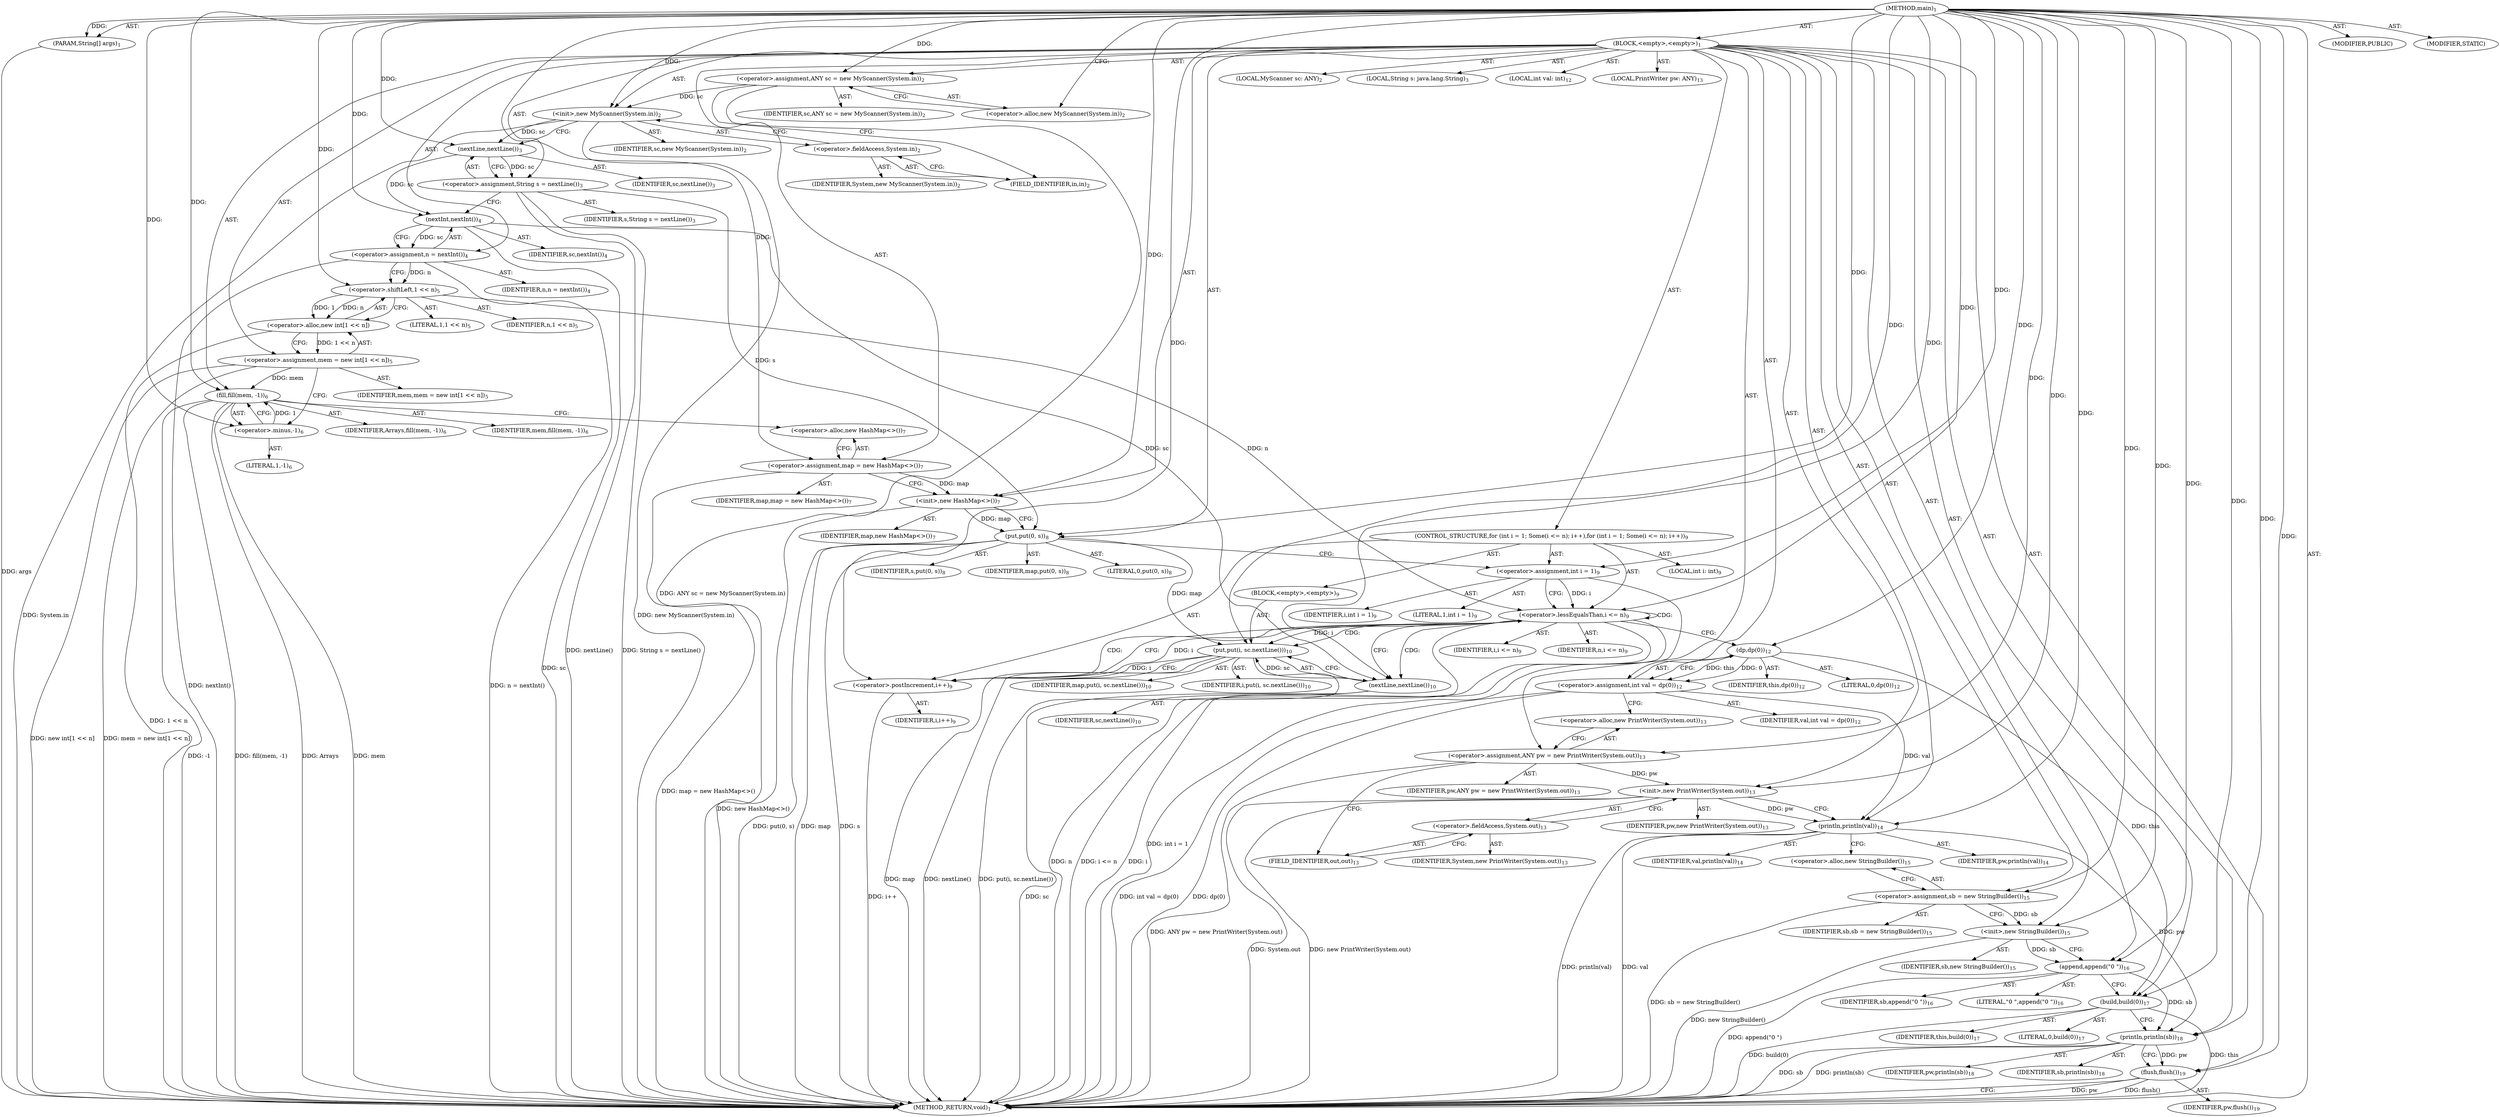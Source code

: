 digraph "main" {  
"21" [label = <(METHOD,main)<SUB>1</SUB>> ]
"22" [label = <(PARAM,String[] args)<SUB>1</SUB>> ]
"23" [label = <(BLOCK,&lt;empty&gt;,&lt;empty&gt;)<SUB>1</SUB>> ]
"4" [label = <(LOCAL,MyScanner sc: ANY)<SUB>2</SUB>> ]
"24" [label = <(&lt;operator&gt;.assignment,ANY sc = new MyScanner(System.in))<SUB>2</SUB>> ]
"25" [label = <(IDENTIFIER,sc,ANY sc = new MyScanner(System.in))<SUB>2</SUB>> ]
"26" [label = <(&lt;operator&gt;.alloc,new MyScanner(System.in))<SUB>2</SUB>> ]
"27" [label = <(&lt;init&gt;,new MyScanner(System.in))<SUB>2</SUB>> ]
"3" [label = <(IDENTIFIER,sc,new MyScanner(System.in))<SUB>2</SUB>> ]
"28" [label = <(&lt;operator&gt;.fieldAccess,System.in)<SUB>2</SUB>> ]
"29" [label = <(IDENTIFIER,System,new MyScanner(System.in))<SUB>2</SUB>> ]
"30" [label = <(FIELD_IDENTIFIER,in,in)<SUB>2</SUB>> ]
"31" [label = <(LOCAL,String s: java.lang.String)<SUB>3</SUB>> ]
"32" [label = <(&lt;operator&gt;.assignment,String s = nextLine())<SUB>3</SUB>> ]
"33" [label = <(IDENTIFIER,s,String s = nextLine())<SUB>3</SUB>> ]
"34" [label = <(nextLine,nextLine())<SUB>3</SUB>> ]
"35" [label = <(IDENTIFIER,sc,nextLine())<SUB>3</SUB>> ]
"36" [label = <(&lt;operator&gt;.assignment,n = nextInt())<SUB>4</SUB>> ]
"37" [label = <(IDENTIFIER,n,n = nextInt())<SUB>4</SUB>> ]
"38" [label = <(nextInt,nextInt())<SUB>4</SUB>> ]
"39" [label = <(IDENTIFIER,sc,nextInt())<SUB>4</SUB>> ]
"40" [label = <(&lt;operator&gt;.assignment,mem = new int[1 &lt;&lt; n])<SUB>5</SUB>> ]
"41" [label = <(IDENTIFIER,mem,mem = new int[1 &lt;&lt; n])<SUB>5</SUB>> ]
"42" [label = <(&lt;operator&gt;.alloc,new int[1 &lt;&lt; n])> ]
"43" [label = <(&lt;operator&gt;.shiftLeft,1 &lt;&lt; n)<SUB>5</SUB>> ]
"44" [label = <(LITERAL,1,1 &lt;&lt; n)<SUB>5</SUB>> ]
"45" [label = <(IDENTIFIER,n,1 &lt;&lt; n)<SUB>5</SUB>> ]
"46" [label = <(fill,fill(mem, -1))<SUB>6</SUB>> ]
"47" [label = <(IDENTIFIER,Arrays,fill(mem, -1))<SUB>6</SUB>> ]
"48" [label = <(IDENTIFIER,mem,fill(mem, -1))<SUB>6</SUB>> ]
"49" [label = <(&lt;operator&gt;.minus,-1)<SUB>6</SUB>> ]
"50" [label = <(LITERAL,1,-1)<SUB>6</SUB>> ]
"51" [label = <(&lt;operator&gt;.assignment,map = new HashMap&lt;&gt;())<SUB>7</SUB>> ]
"52" [label = <(IDENTIFIER,map,map = new HashMap&lt;&gt;())<SUB>7</SUB>> ]
"53" [label = <(&lt;operator&gt;.alloc,new HashMap&lt;&gt;())<SUB>7</SUB>> ]
"54" [label = <(&lt;init&gt;,new HashMap&lt;&gt;())<SUB>7</SUB>> ]
"55" [label = <(IDENTIFIER,map,new HashMap&lt;&gt;())<SUB>7</SUB>> ]
"56" [label = <(put,put(0, s))<SUB>8</SUB>> ]
"57" [label = <(IDENTIFIER,map,put(0, s))<SUB>8</SUB>> ]
"58" [label = <(LITERAL,0,put(0, s))<SUB>8</SUB>> ]
"59" [label = <(IDENTIFIER,s,put(0, s))<SUB>8</SUB>> ]
"60" [label = <(CONTROL_STRUCTURE,for (int i = 1; Some(i &lt;= n); i++),for (int i = 1; Some(i &lt;= n); i++))<SUB>9</SUB>> ]
"61" [label = <(LOCAL,int i: int)<SUB>9</SUB>> ]
"62" [label = <(&lt;operator&gt;.assignment,int i = 1)<SUB>9</SUB>> ]
"63" [label = <(IDENTIFIER,i,int i = 1)<SUB>9</SUB>> ]
"64" [label = <(LITERAL,1,int i = 1)<SUB>9</SUB>> ]
"65" [label = <(&lt;operator&gt;.lessEqualsThan,i &lt;= n)<SUB>9</SUB>> ]
"66" [label = <(IDENTIFIER,i,i &lt;= n)<SUB>9</SUB>> ]
"67" [label = <(IDENTIFIER,n,i &lt;= n)<SUB>9</SUB>> ]
"68" [label = <(&lt;operator&gt;.postIncrement,i++)<SUB>9</SUB>> ]
"69" [label = <(IDENTIFIER,i,i++)<SUB>9</SUB>> ]
"70" [label = <(BLOCK,&lt;empty&gt;,&lt;empty&gt;)<SUB>9</SUB>> ]
"71" [label = <(put,put(i, sc.nextLine()))<SUB>10</SUB>> ]
"72" [label = <(IDENTIFIER,map,put(i, sc.nextLine()))<SUB>10</SUB>> ]
"73" [label = <(IDENTIFIER,i,put(i, sc.nextLine()))<SUB>10</SUB>> ]
"74" [label = <(nextLine,nextLine())<SUB>10</SUB>> ]
"75" [label = <(IDENTIFIER,sc,nextLine())<SUB>10</SUB>> ]
"76" [label = <(LOCAL,int val: int)<SUB>12</SUB>> ]
"77" [label = <(&lt;operator&gt;.assignment,int val = dp(0))<SUB>12</SUB>> ]
"78" [label = <(IDENTIFIER,val,int val = dp(0))<SUB>12</SUB>> ]
"79" [label = <(dp,dp(0))<SUB>12</SUB>> ]
"80" [label = <(IDENTIFIER,this,dp(0))<SUB>12</SUB>> ]
"81" [label = <(LITERAL,0,dp(0))<SUB>12</SUB>> ]
"6" [label = <(LOCAL,PrintWriter pw: ANY)<SUB>13</SUB>> ]
"82" [label = <(&lt;operator&gt;.assignment,ANY pw = new PrintWriter(System.out))<SUB>13</SUB>> ]
"83" [label = <(IDENTIFIER,pw,ANY pw = new PrintWriter(System.out))<SUB>13</SUB>> ]
"84" [label = <(&lt;operator&gt;.alloc,new PrintWriter(System.out))<SUB>13</SUB>> ]
"85" [label = <(&lt;init&gt;,new PrintWriter(System.out))<SUB>13</SUB>> ]
"5" [label = <(IDENTIFIER,pw,new PrintWriter(System.out))<SUB>13</SUB>> ]
"86" [label = <(&lt;operator&gt;.fieldAccess,System.out)<SUB>13</SUB>> ]
"87" [label = <(IDENTIFIER,System,new PrintWriter(System.out))<SUB>13</SUB>> ]
"88" [label = <(FIELD_IDENTIFIER,out,out)<SUB>13</SUB>> ]
"89" [label = <(println,println(val))<SUB>14</SUB>> ]
"90" [label = <(IDENTIFIER,pw,println(val))<SUB>14</SUB>> ]
"91" [label = <(IDENTIFIER,val,println(val))<SUB>14</SUB>> ]
"92" [label = <(&lt;operator&gt;.assignment,sb = new StringBuilder())<SUB>15</SUB>> ]
"93" [label = <(IDENTIFIER,sb,sb = new StringBuilder())<SUB>15</SUB>> ]
"94" [label = <(&lt;operator&gt;.alloc,new StringBuilder())<SUB>15</SUB>> ]
"95" [label = <(&lt;init&gt;,new StringBuilder())<SUB>15</SUB>> ]
"96" [label = <(IDENTIFIER,sb,new StringBuilder())<SUB>15</SUB>> ]
"97" [label = <(append,append(&quot;0 &quot;))<SUB>16</SUB>> ]
"98" [label = <(IDENTIFIER,sb,append(&quot;0 &quot;))<SUB>16</SUB>> ]
"99" [label = <(LITERAL,&quot;0 &quot;,append(&quot;0 &quot;))<SUB>16</SUB>> ]
"100" [label = <(build,build(0))<SUB>17</SUB>> ]
"101" [label = <(IDENTIFIER,this,build(0))<SUB>17</SUB>> ]
"102" [label = <(LITERAL,0,build(0))<SUB>17</SUB>> ]
"103" [label = <(println,println(sb))<SUB>18</SUB>> ]
"104" [label = <(IDENTIFIER,pw,println(sb))<SUB>18</SUB>> ]
"105" [label = <(IDENTIFIER,sb,println(sb))<SUB>18</SUB>> ]
"106" [label = <(flush,flush())<SUB>19</SUB>> ]
"107" [label = <(IDENTIFIER,pw,flush())<SUB>19</SUB>> ]
"108" [label = <(MODIFIER,PUBLIC)> ]
"109" [label = <(MODIFIER,STATIC)> ]
"110" [label = <(METHOD_RETURN,void)<SUB>1</SUB>> ]
  "21" -> "22"  [ label = "AST: "] 
  "21" -> "23"  [ label = "AST: "] 
  "21" -> "108"  [ label = "AST: "] 
  "21" -> "109"  [ label = "AST: "] 
  "21" -> "110"  [ label = "AST: "] 
  "23" -> "4"  [ label = "AST: "] 
  "23" -> "24"  [ label = "AST: "] 
  "23" -> "27"  [ label = "AST: "] 
  "23" -> "31"  [ label = "AST: "] 
  "23" -> "32"  [ label = "AST: "] 
  "23" -> "36"  [ label = "AST: "] 
  "23" -> "40"  [ label = "AST: "] 
  "23" -> "46"  [ label = "AST: "] 
  "23" -> "51"  [ label = "AST: "] 
  "23" -> "54"  [ label = "AST: "] 
  "23" -> "56"  [ label = "AST: "] 
  "23" -> "60"  [ label = "AST: "] 
  "23" -> "76"  [ label = "AST: "] 
  "23" -> "77"  [ label = "AST: "] 
  "23" -> "6"  [ label = "AST: "] 
  "23" -> "82"  [ label = "AST: "] 
  "23" -> "85"  [ label = "AST: "] 
  "23" -> "89"  [ label = "AST: "] 
  "23" -> "92"  [ label = "AST: "] 
  "23" -> "95"  [ label = "AST: "] 
  "23" -> "97"  [ label = "AST: "] 
  "23" -> "100"  [ label = "AST: "] 
  "23" -> "103"  [ label = "AST: "] 
  "23" -> "106"  [ label = "AST: "] 
  "24" -> "25"  [ label = "AST: "] 
  "24" -> "26"  [ label = "AST: "] 
  "27" -> "3"  [ label = "AST: "] 
  "27" -> "28"  [ label = "AST: "] 
  "28" -> "29"  [ label = "AST: "] 
  "28" -> "30"  [ label = "AST: "] 
  "32" -> "33"  [ label = "AST: "] 
  "32" -> "34"  [ label = "AST: "] 
  "34" -> "35"  [ label = "AST: "] 
  "36" -> "37"  [ label = "AST: "] 
  "36" -> "38"  [ label = "AST: "] 
  "38" -> "39"  [ label = "AST: "] 
  "40" -> "41"  [ label = "AST: "] 
  "40" -> "42"  [ label = "AST: "] 
  "42" -> "43"  [ label = "AST: "] 
  "43" -> "44"  [ label = "AST: "] 
  "43" -> "45"  [ label = "AST: "] 
  "46" -> "47"  [ label = "AST: "] 
  "46" -> "48"  [ label = "AST: "] 
  "46" -> "49"  [ label = "AST: "] 
  "49" -> "50"  [ label = "AST: "] 
  "51" -> "52"  [ label = "AST: "] 
  "51" -> "53"  [ label = "AST: "] 
  "54" -> "55"  [ label = "AST: "] 
  "56" -> "57"  [ label = "AST: "] 
  "56" -> "58"  [ label = "AST: "] 
  "56" -> "59"  [ label = "AST: "] 
  "60" -> "61"  [ label = "AST: "] 
  "60" -> "62"  [ label = "AST: "] 
  "60" -> "65"  [ label = "AST: "] 
  "60" -> "68"  [ label = "AST: "] 
  "60" -> "70"  [ label = "AST: "] 
  "62" -> "63"  [ label = "AST: "] 
  "62" -> "64"  [ label = "AST: "] 
  "65" -> "66"  [ label = "AST: "] 
  "65" -> "67"  [ label = "AST: "] 
  "68" -> "69"  [ label = "AST: "] 
  "70" -> "71"  [ label = "AST: "] 
  "71" -> "72"  [ label = "AST: "] 
  "71" -> "73"  [ label = "AST: "] 
  "71" -> "74"  [ label = "AST: "] 
  "74" -> "75"  [ label = "AST: "] 
  "77" -> "78"  [ label = "AST: "] 
  "77" -> "79"  [ label = "AST: "] 
  "79" -> "80"  [ label = "AST: "] 
  "79" -> "81"  [ label = "AST: "] 
  "82" -> "83"  [ label = "AST: "] 
  "82" -> "84"  [ label = "AST: "] 
  "85" -> "5"  [ label = "AST: "] 
  "85" -> "86"  [ label = "AST: "] 
  "86" -> "87"  [ label = "AST: "] 
  "86" -> "88"  [ label = "AST: "] 
  "89" -> "90"  [ label = "AST: "] 
  "89" -> "91"  [ label = "AST: "] 
  "92" -> "93"  [ label = "AST: "] 
  "92" -> "94"  [ label = "AST: "] 
  "95" -> "96"  [ label = "AST: "] 
  "97" -> "98"  [ label = "AST: "] 
  "97" -> "99"  [ label = "AST: "] 
  "100" -> "101"  [ label = "AST: "] 
  "100" -> "102"  [ label = "AST: "] 
  "103" -> "104"  [ label = "AST: "] 
  "103" -> "105"  [ label = "AST: "] 
  "106" -> "107"  [ label = "AST: "] 
  "24" -> "30"  [ label = "CFG: "] 
  "27" -> "34"  [ label = "CFG: "] 
  "32" -> "38"  [ label = "CFG: "] 
  "36" -> "43"  [ label = "CFG: "] 
  "40" -> "49"  [ label = "CFG: "] 
  "46" -> "53"  [ label = "CFG: "] 
  "51" -> "54"  [ label = "CFG: "] 
  "54" -> "56"  [ label = "CFG: "] 
  "56" -> "62"  [ label = "CFG: "] 
  "77" -> "84"  [ label = "CFG: "] 
  "82" -> "88"  [ label = "CFG: "] 
  "85" -> "89"  [ label = "CFG: "] 
  "89" -> "94"  [ label = "CFG: "] 
  "92" -> "95"  [ label = "CFG: "] 
  "95" -> "97"  [ label = "CFG: "] 
  "97" -> "100"  [ label = "CFG: "] 
  "100" -> "103"  [ label = "CFG: "] 
  "103" -> "106"  [ label = "CFG: "] 
  "106" -> "110"  [ label = "CFG: "] 
  "26" -> "24"  [ label = "CFG: "] 
  "28" -> "27"  [ label = "CFG: "] 
  "34" -> "32"  [ label = "CFG: "] 
  "38" -> "36"  [ label = "CFG: "] 
  "42" -> "40"  [ label = "CFG: "] 
  "49" -> "46"  [ label = "CFG: "] 
  "53" -> "51"  [ label = "CFG: "] 
  "62" -> "65"  [ label = "CFG: "] 
  "65" -> "74"  [ label = "CFG: "] 
  "65" -> "79"  [ label = "CFG: "] 
  "68" -> "65"  [ label = "CFG: "] 
  "79" -> "77"  [ label = "CFG: "] 
  "84" -> "82"  [ label = "CFG: "] 
  "86" -> "85"  [ label = "CFG: "] 
  "94" -> "92"  [ label = "CFG: "] 
  "30" -> "28"  [ label = "CFG: "] 
  "43" -> "42"  [ label = "CFG: "] 
  "71" -> "68"  [ label = "CFG: "] 
  "88" -> "86"  [ label = "CFG: "] 
  "74" -> "71"  [ label = "CFG: "] 
  "21" -> "26"  [ label = "CFG: "] 
  "22" -> "110"  [ label = "DDG: args"] 
  "24" -> "110"  [ label = "DDG: ANY sc = new MyScanner(System.in)"] 
  "27" -> "110"  [ label = "DDG: System.in"] 
  "27" -> "110"  [ label = "DDG: new MyScanner(System.in)"] 
  "32" -> "110"  [ label = "DDG: nextLine()"] 
  "32" -> "110"  [ label = "DDG: String s = nextLine()"] 
  "38" -> "110"  [ label = "DDG: sc"] 
  "36" -> "110"  [ label = "DDG: nextInt()"] 
  "36" -> "110"  [ label = "DDG: n = nextInt()"] 
  "42" -> "110"  [ label = "DDG: 1 &lt;&lt; n"] 
  "40" -> "110"  [ label = "DDG: new int[1 &lt;&lt; n]"] 
  "40" -> "110"  [ label = "DDG: mem = new int[1 &lt;&lt; n]"] 
  "46" -> "110"  [ label = "DDG: mem"] 
  "46" -> "110"  [ label = "DDG: -1"] 
  "46" -> "110"  [ label = "DDG: fill(mem, -1)"] 
  "51" -> "110"  [ label = "DDG: map = new HashMap&lt;&gt;()"] 
  "54" -> "110"  [ label = "DDG: new HashMap&lt;&gt;()"] 
  "56" -> "110"  [ label = "DDG: map"] 
  "56" -> "110"  [ label = "DDG: s"] 
  "56" -> "110"  [ label = "DDG: put(0, s)"] 
  "62" -> "110"  [ label = "DDG: int i = 1"] 
  "65" -> "110"  [ label = "DDG: i"] 
  "65" -> "110"  [ label = "DDG: n"] 
  "65" -> "110"  [ label = "DDG: i &lt;= n"] 
  "77" -> "110"  [ label = "DDG: dp(0)"] 
  "77" -> "110"  [ label = "DDG: int val = dp(0)"] 
  "82" -> "110"  [ label = "DDG: ANY pw = new PrintWriter(System.out)"] 
  "85" -> "110"  [ label = "DDG: System.out"] 
  "85" -> "110"  [ label = "DDG: new PrintWriter(System.out)"] 
  "89" -> "110"  [ label = "DDG: val"] 
  "89" -> "110"  [ label = "DDG: println(val)"] 
  "92" -> "110"  [ label = "DDG: sb = new StringBuilder()"] 
  "95" -> "110"  [ label = "DDG: new StringBuilder()"] 
  "97" -> "110"  [ label = "DDG: append(&quot;0 &quot;)"] 
  "100" -> "110"  [ label = "DDG: this"] 
  "100" -> "110"  [ label = "DDG: build(0)"] 
  "103" -> "110"  [ label = "DDG: sb"] 
  "103" -> "110"  [ label = "DDG: println(sb)"] 
  "106" -> "110"  [ label = "DDG: pw"] 
  "106" -> "110"  [ label = "DDG: flush()"] 
  "71" -> "110"  [ label = "DDG: map"] 
  "74" -> "110"  [ label = "DDG: sc"] 
  "71" -> "110"  [ label = "DDG: nextLine()"] 
  "71" -> "110"  [ label = "DDG: put(i, sc.nextLine())"] 
  "68" -> "110"  [ label = "DDG: i++"] 
  "46" -> "110"  [ label = "DDG: Arrays"] 
  "21" -> "22"  [ label = "DDG: "] 
  "21" -> "24"  [ label = "DDG: "] 
  "34" -> "32"  [ label = "DDG: sc"] 
  "38" -> "36"  [ label = "DDG: sc"] 
  "42" -> "40"  [ label = "DDG: 1 &lt;&lt; n"] 
  "21" -> "51"  [ label = "DDG: "] 
  "79" -> "77"  [ label = "DDG: this"] 
  "79" -> "77"  [ label = "DDG: 0"] 
  "21" -> "82"  [ label = "DDG: "] 
  "21" -> "92"  [ label = "DDG: "] 
  "24" -> "27"  [ label = "DDG: sc"] 
  "21" -> "27"  [ label = "DDG: "] 
  "21" -> "46"  [ label = "DDG: "] 
  "40" -> "46"  [ label = "DDG: mem"] 
  "49" -> "46"  [ label = "DDG: 1"] 
  "51" -> "54"  [ label = "DDG: map"] 
  "21" -> "54"  [ label = "DDG: "] 
  "54" -> "56"  [ label = "DDG: map"] 
  "21" -> "56"  [ label = "DDG: "] 
  "32" -> "56"  [ label = "DDG: s"] 
  "21" -> "62"  [ label = "DDG: "] 
  "82" -> "85"  [ label = "DDG: pw"] 
  "21" -> "85"  [ label = "DDG: "] 
  "85" -> "89"  [ label = "DDG: pw"] 
  "21" -> "89"  [ label = "DDG: "] 
  "77" -> "89"  [ label = "DDG: val"] 
  "92" -> "95"  [ label = "DDG: sb"] 
  "21" -> "95"  [ label = "DDG: "] 
  "95" -> "97"  [ label = "DDG: sb"] 
  "21" -> "97"  [ label = "DDG: "] 
  "79" -> "100"  [ label = "DDG: this"] 
  "21" -> "100"  [ label = "DDG: "] 
  "89" -> "103"  [ label = "DDG: pw"] 
  "21" -> "103"  [ label = "DDG: "] 
  "97" -> "103"  [ label = "DDG: sb"] 
  "103" -> "106"  [ label = "DDG: pw"] 
  "21" -> "106"  [ label = "DDG: "] 
  "27" -> "34"  [ label = "DDG: sc"] 
  "21" -> "34"  [ label = "DDG: "] 
  "34" -> "38"  [ label = "DDG: sc"] 
  "21" -> "38"  [ label = "DDG: "] 
  "43" -> "42"  [ label = "DDG: 1"] 
  "43" -> "42"  [ label = "DDG: n"] 
  "21" -> "49"  [ label = "DDG: "] 
  "62" -> "65"  [ label = "DDG: i"] 
  "68" -> "65"  [ label = "DDG: i"] 
  "21" -> "65"  [ label = "DDG: "] 
  "43" -> "65"  [ label = "DDG: n"] 
  "71" -> "68"  [ label = "DDG: i"] 
  "21" -> "68"  [ label = "DDG: "] 
  "21" -> "79"  [ label = "DDG: "] 
  "21" -> "43"  [ label = "DDG: "] 
  "36" -> "43"  [ label = "DDG: n"] 
  "56" -> "71"  [ label = "DDG: map"] 
  "21" -> "71"  [ label = "DDG: "] 
  "65" -> "71"  [ label = "DDG: i"] 
  "74" -> "71"  [ label = "DDG: sc"] 
  "38" -> "74"  [ label = "DDG: sc"] 
  "21" -> "74"  [ label = "DDG: "] 
  "65" -> "68"  [ label = "CDG: "] 
  "65" -> "65"  [ label = "CDG: "] 
  "65" -> "74"  [ label = "CDG: "] 
  "65" -> "71"  [ label = "CDG: "] 
}
